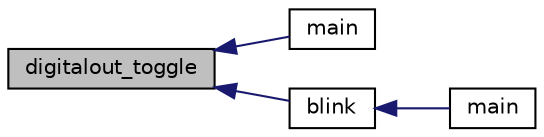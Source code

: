 digraph "digitalout_toggle"
{
  edge [fontname="Helvetica",fontsize="10",labelfontname="Helvetica",labelfontsize="10"];
  node [fontname="Helvetica",fontsize="10",shape=record];
  rankdir="LR";
  Node15 [label="digitalout_toggle",height=0.2,width=0.4,color="black", fillcolor="grey75", style="filled", fontcolor="black"];
  Node15 -> Node16 [dir="back",color="midnightblue",fontsize="10",style="solid",fontname="Helvetica"];
  Node16 [label="main",height=0.2,width=0.4,color="black", fillcolor="white", style="filled",URL="$adc_8c.html#a840291bc02cba5474a4cb46a9b9566fe"];
  Node15 -> Node17 [dir="back",color="midnightblue",fontsize="10",style="solid",fontname="Helvetica"];
  Node17 [label="blink",height=0.2,width=0.4,color="black", fillcolor="white", style="filled",URL="$blink__interrupt_8c.html#a5664bd38fc668253a0152e6b319aafbb",tooltip="interruptin and digitalout test "];
  Node17 -> Node18 [dir="back",color="midnightblue",fontsize="10",style="solid",fontname="Helvetica"];
  Node18 [label="main",height=0.2,width=0.4,color="black", fillcolor="white", style="filled",URL="$blink__interrupt_8c.html#a840291bc02cba5474a4cb46a9b9566fe"];
}
